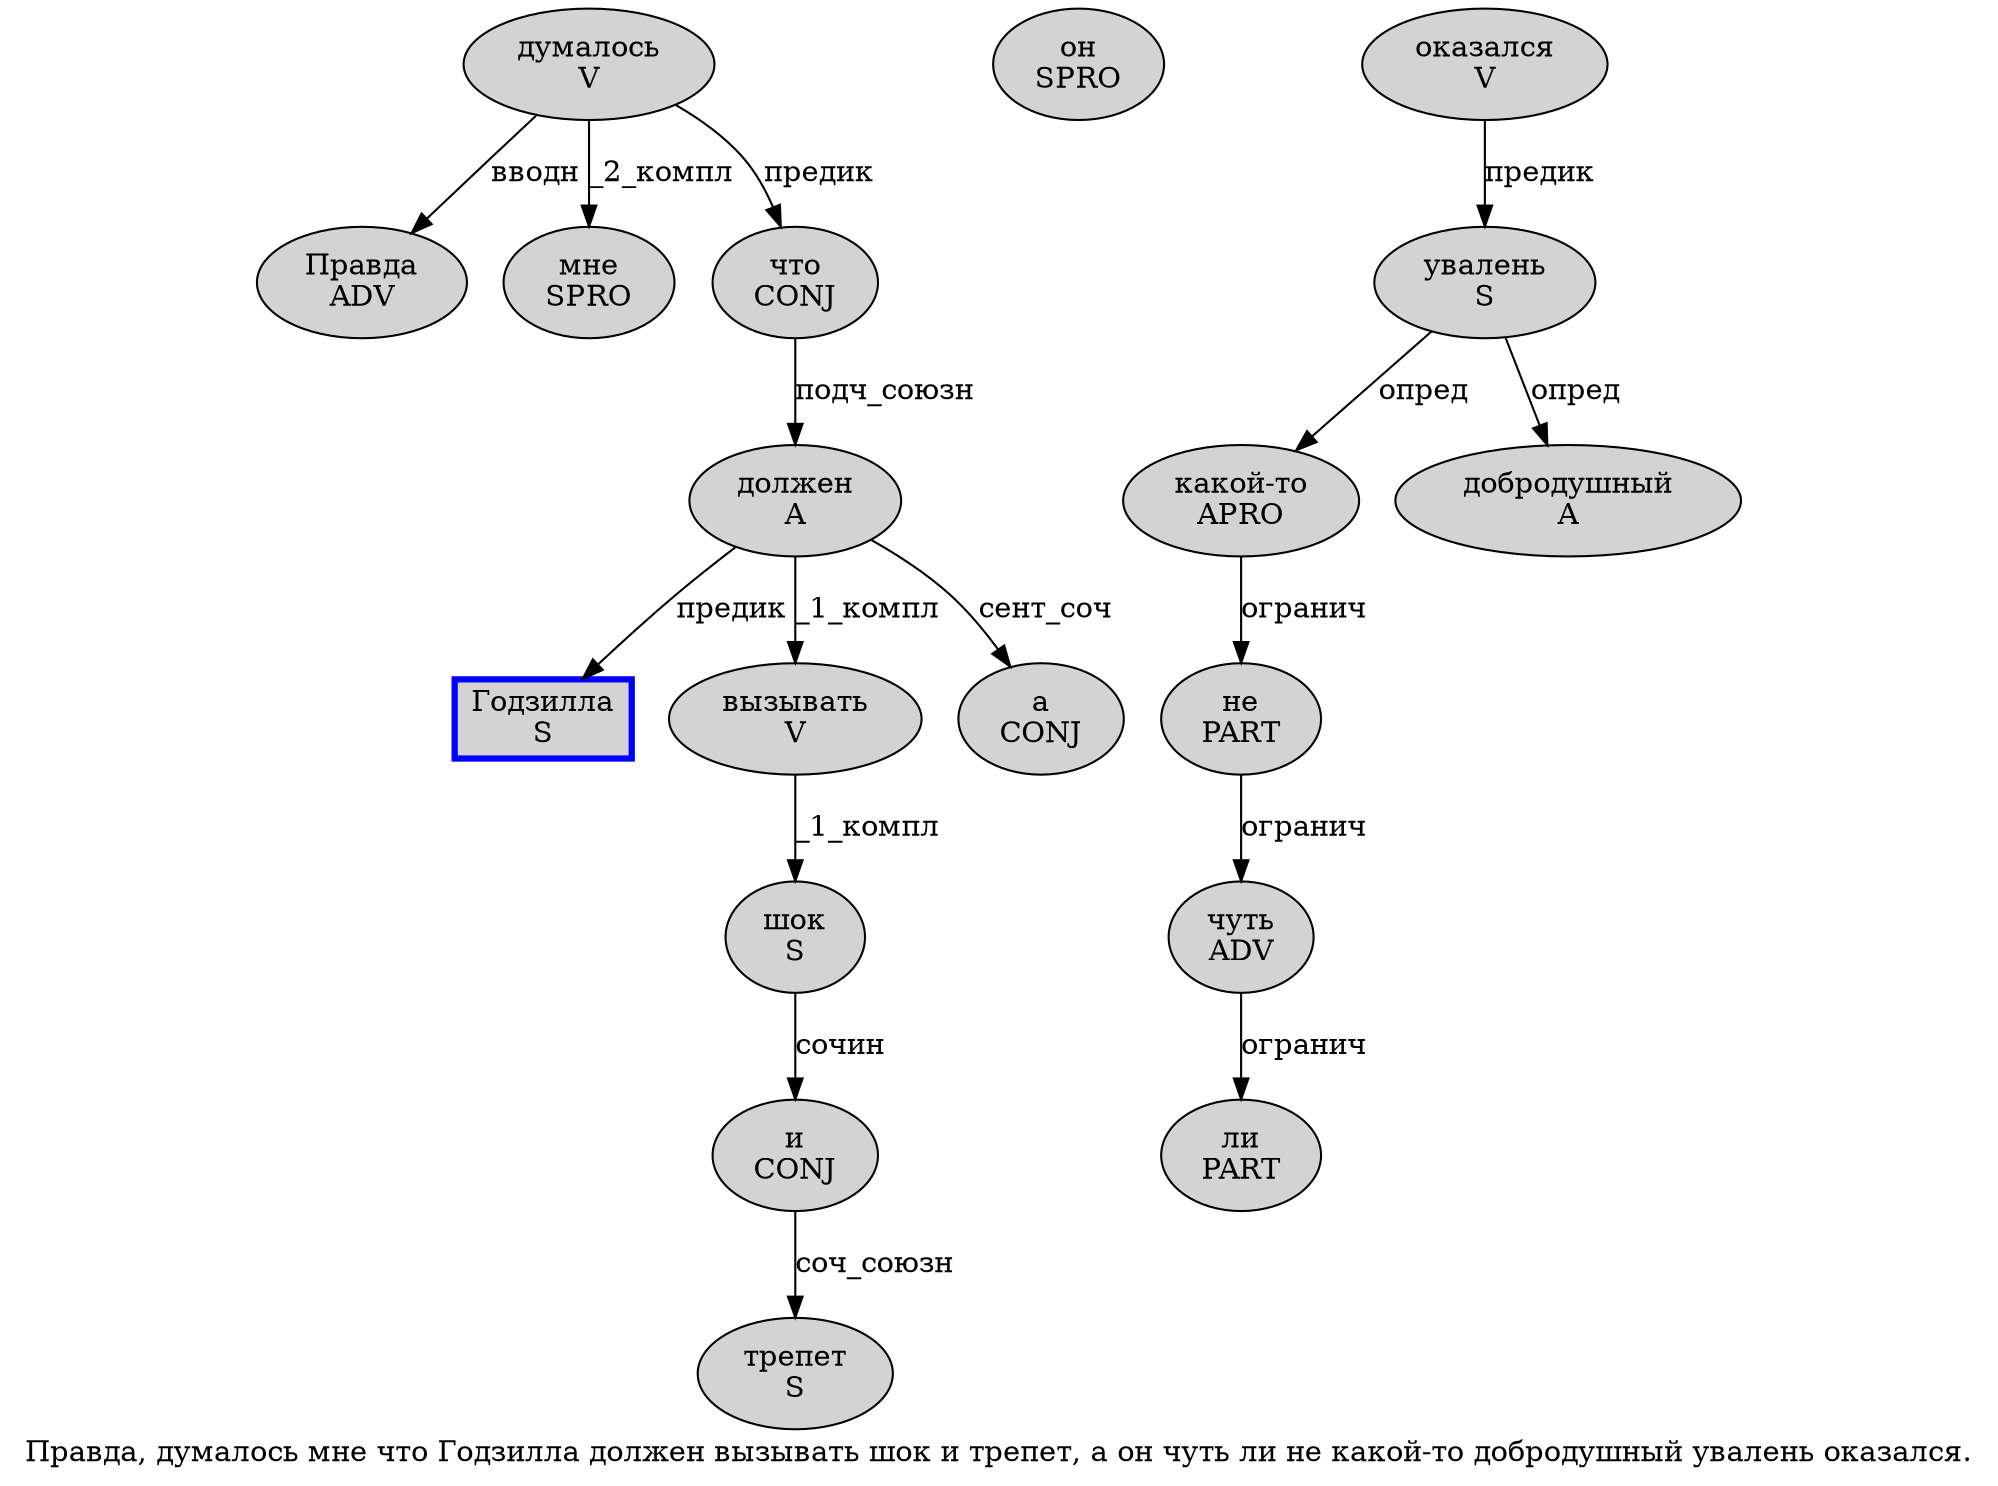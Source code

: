 digraph SENTENCE_4982 {
	graph [label="Правда, думалось мне что Годзилла должен вызывать шок и трепет, а он чуть ли не какой-то добродушный увалень оказался."]
	node [style=filled]
		0 [label="Правда
ADV" color="" fillcolor=lightgray penwidth=1 shape=ellipse]
		2 [label="думалось
V" color="" fillcolor=lightgray penwidth=1 shape=ellipse]
		3 [label="мне
SPRO" color="" fillcolor=lightgray penwidth=1 shape=ellipse]
		4 [label="что
CONJ" color="" fillcolor=lightgray penwidth=1 shape=ellipse]
		5 [label="Годзилла
S" color=blue fillcolor=lightgray penwidth=3 shape=box]
		6 [label="должен
A" color="" fillcolor=lightgray penwidth=1 shape=ellipse]
		7 [label="вызывать
V" color="" fillcolor=lightgray penwidth=1 shape=ellipse]
		8 [label="шок
S" color="" fillcolor=lightgray penwidth=1 shape=ellipse]
		9 [label="и
CONJ" color="" fillcolor=lightgray penwidth=1 shape=ellipse]
		10 [label="трепет
S" color="" fillcolor=lightgray penwidth=1 shape=ellipse]
		12 [label="а
CONJ" color="" fillcolor=lightgray penwidth=1 shape=ellipse]
		13 [label="он
SPRO" color="" fillcolor=lightgray penwidth=1 shape=ellipse]
		14 [label="чуть
ADV" color="" fillcolor=lightgray penwidth=1 shape=ellipse]
		15 [label="ли
PART" color="" fillcolor=lightgray penwidth=1 shape=ellipse]
		16 [label="не
PART" color="" fillcolor=lightgray penwidth=1 shape=ellipse]
		17 [label="какой-то
APRO" color="" fillcolor=lightgray penwidth=1 shape=ellipse]
		18 [label="добродушный
A" color="" fillcolor=lightgray penwidth=1 shape=ellipse]
		19 [label="увалень
S" color="" fillcolor=lightgray penwidth=1 shape=ellipse]
		20 [label="оказался
V" color="" fillcolor=lightgray penwidth=1 shape=ellipse]
			16 -> 14 [label="огранич"]
			6 -> 5 [label="предик"]
			6 -> 7 [label="_1_компл"]
			6 -> 12 [label="сент_соч"]
			4 -> 6 [label="подч_союзн"]
			9 -> 10 [label="соч_союзн"]
			2 -> 0 [label="вводн"]
			2 -> 3 [label="_2_компл"]
			2 -> 4 [label="предик"]
			17 -> 16 [label="огранич"]
			19 -> 17 [label="опред"]
			19 -> 18 [label="опред"]
			20 -> 19 [label="предик"]
			8 -> 9 [label="сочин"]
			7 -> 8 [label="_1_компл"]
			14 -> 15 [label="огранич"]
}